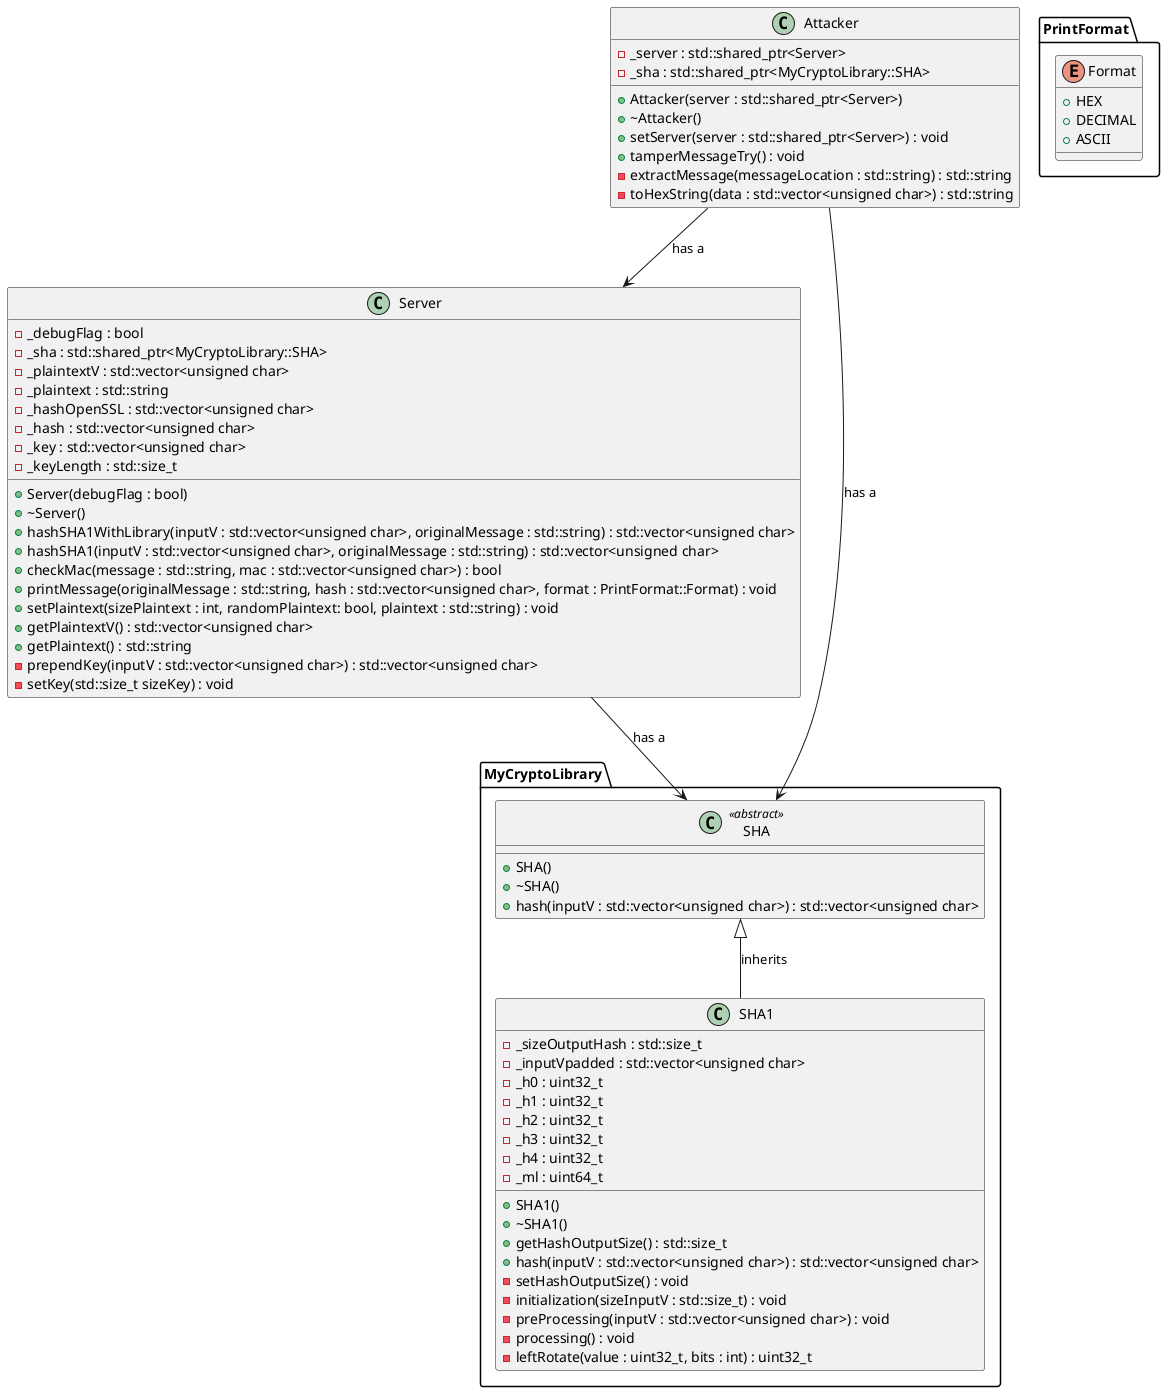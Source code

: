 @startuml

namespace PrintFormat {
    enum Format {
        +HEX 
        +DECIMAL 
        +ASCII
    }
}

class Server {
    - _debugFlag : bool
    - _sha : std::shared_ptr<MyCryptoLibrary::SHA>
    - _plaintextV : std::vector<unsigned char> 
    - _plaintext : std::string
    - _hashOpenSSL : std::vector<unsigned char>
    - _hash : std::vector<unsigned char>
    - _key : std::vector<unsigned char>
    - _keyLength : std::size_t

    + Server(debugFlag : bool)
    + ~Server()
    + hashSHA1WithLibrary(inputV : std::vector<unsigned char>, originalMessage : std::string) : std::vector<unsigned char>
    + hashSHA1(inputV : std::vector<unsigned char>, originalMessage : std::string) : std::vector<unsigned char>
    + checkMac(message : std::string, mac : std::vector<unsigned char>) : bool
    + printMessage(originalMessage : std::string, hash : std::vector<unsigned char>, format : PrintFormat::Format) : void
    + setPlaintext(sizePlaintext : int, randomPlaintext: bool, plaintext : std::string) : void
    + getPlaintextV() : std::vector<unsigned char>
    + getPlaintext() : std::string
    - prependKey(inputV : std::vector<unsigned char>) : std::vector<unsigned char>
    - setKey(std::size_t sizeKey) : void

}

namespace MyCryptoLibrary {
    class SHA <<abstract>> {
        + SHA()
        + ~SHA()
        + hash(inputV : std::vector<unsigned char>) : std::vector<unsigned char>
    }

    class SHA1 {
        - _sizeOutputHash : std::size_t
        - _inputVpadded : std::vector<unsigned char>
        - _h0 : uint32_t
        - _h1 : uint32_t
        - _h2 : uint32_t
        - _h3 : uint32_t
        - _h4 : uint32_t
        - _ml : uint64_t

        + SHA1()
        + ~SHA1()
        + getHashOutputSize() : std::size_t
        + hash(inputV : std::vector<unsigned char>) : std::vector<unsigned char>
        - setHashOutputSize() : void
        - initialization(sizeInputV : std::size_t) : void
        - preProcessing(inputV : std::vector<unsigned char>) : void
        - processing() : void
        - leftRotate(value : uint32_t, bits : int) : uint32_t
    }

    SHA <|-- SHA1 : "inherits"
}

class Attacker {
    - _server : std::shared_ptr<Server>
    - _sha : std::shared_ptr<MyCryptoLibrary::SHA>

    + Attacker(server : std::shared_ptr<Server>)
    + ~Attacker()
    + setServer(server : std::shared_ptr<Server>) : void
    + tamperMessageTry() : void
    - extractMessage(messageLocation : std::string) : std::string
    - toHexString(data : std::vector<unsigned char>) : std::string
}

Server --> MyCryptoLibrary.SHA : "has a"
Attacker --> MyCryptoLibrary.SHA : "has a"
Attacker --> Server : "has a"

@enduml
